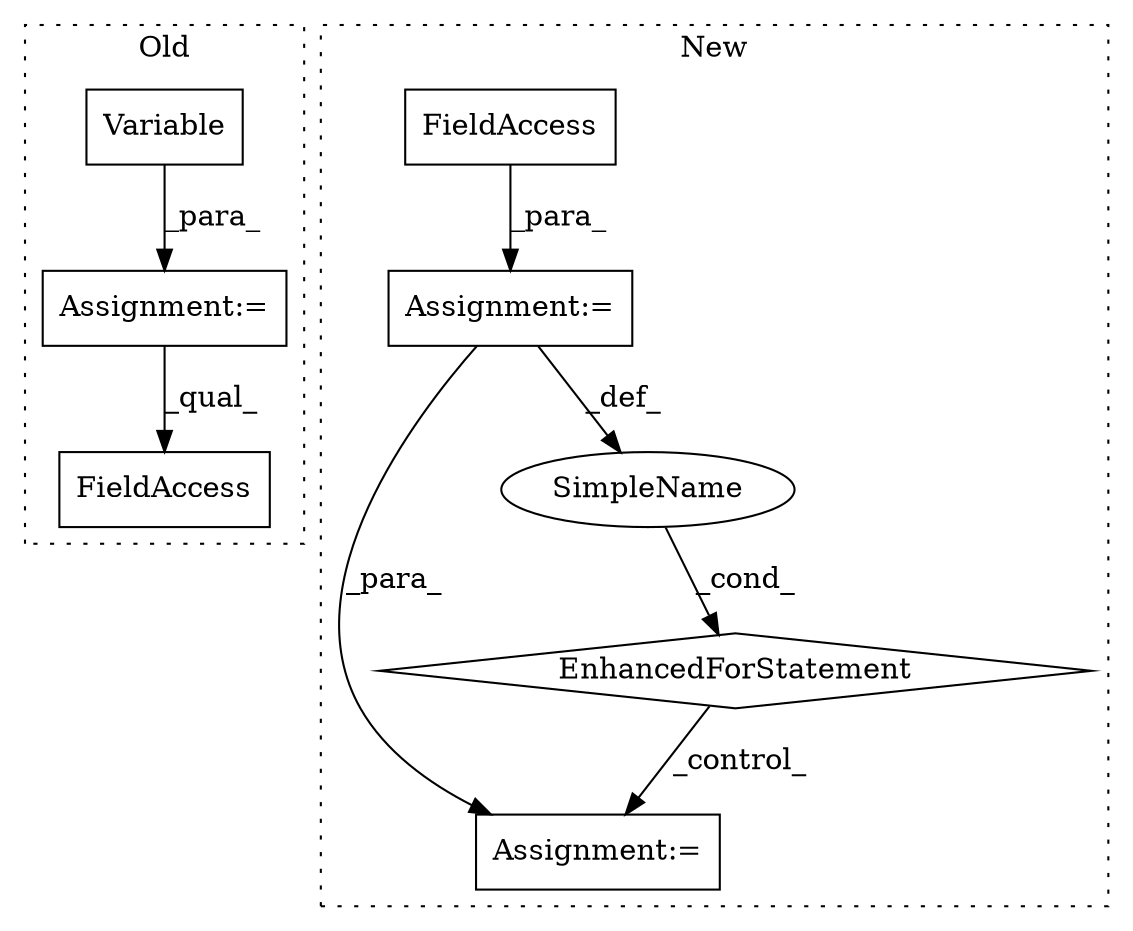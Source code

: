digraph G {
subgraph cluster0 {
1 [label="Variable" a="32" s="3494,3538" l="9,1" shape="box"];
6 [label="FieldAccess" a="22" s="3587" l="149" shape="box"];
8 [label="Assignment:=" a="7" s="3552" l="1" shape="box"];
label = "Old";
style="dotted";
}
subgraph cluster1 {
2 [label="EnhancedForStatement" a="70" s="4874,4962" l="65,2" shape="diamond"];
3 [label="Assignment:=" a="7" s="4874,4962" l="65,2" shape="box"];
4 [label="Assignment:=" a="7" s="4983" l="2" shape="box"];
5 [label="SimpleName" a="42" s="4943" l="5" shape="ellipse"];
7 [label="FieldAccess" a="22" s="4951" l="11" shape="box"];
label = "New";
style="dotted";
}
1 -> 8 [label="_para_"];
2 -> 4 [label="_control_"];
3 -> 4 [label="_para_"];
3 -> 5 [label="_def_"];
5 -> 2 [label="_cond_"];
7 -> 3 [label="_para_"];
8 -> 6 [label="_qual_"];
}